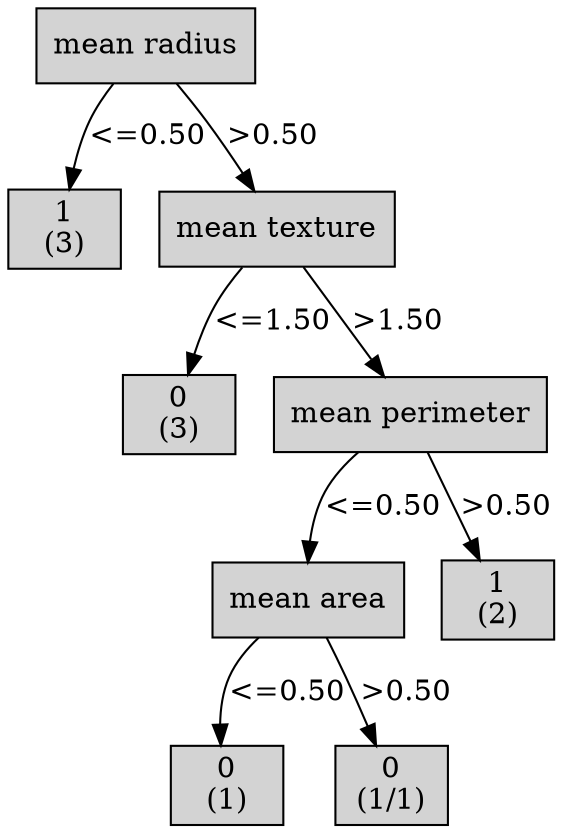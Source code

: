 digraph ID3_Tree {
"0" [shape=box, style=filled, label="mean radius
", weight=1]
"1" [shape=box, style=filled, label="1
(3)
", weight=2]
0 -> 1 [ label = "<=0.50"];
"2" [shape=box, style=filled, label="mean texture
", weight=2]
0 -> 2 [ label = ">0.50"];
"3" [shape=box, style=filled, label="0
(3)
", weight=3]
2 -> 3 [ label = "<=1.50"];
"4" [shape=box, style=filled, label="mean perimeter
", weight=3]
2 -> 4 [ label = ">1.50"];
"5" [shape=box, style=filled, label="mean area
", weight=4]
4 -> 5 [ label = "<=0.50"];
"6" [shape=box, style=filled, label="0
(1)
", weight=5]
5 -> 6 [ label = "<=0.50"];
"7" [shape=box, style=filled, label="0
(1/1)
", weight=5]
5 -> 7 [ label = ">0.50"];
"8" [shape=box, style=filled, label="1
(2)
", weight=4]
4 -> 8 [ label = ">0.50"];
{rank=same; 0;};
{rank=same; 1;2;};
{rank=same; 3;4;};
{rank=same; 5;8;};
{rank=same; 6;7;};
}